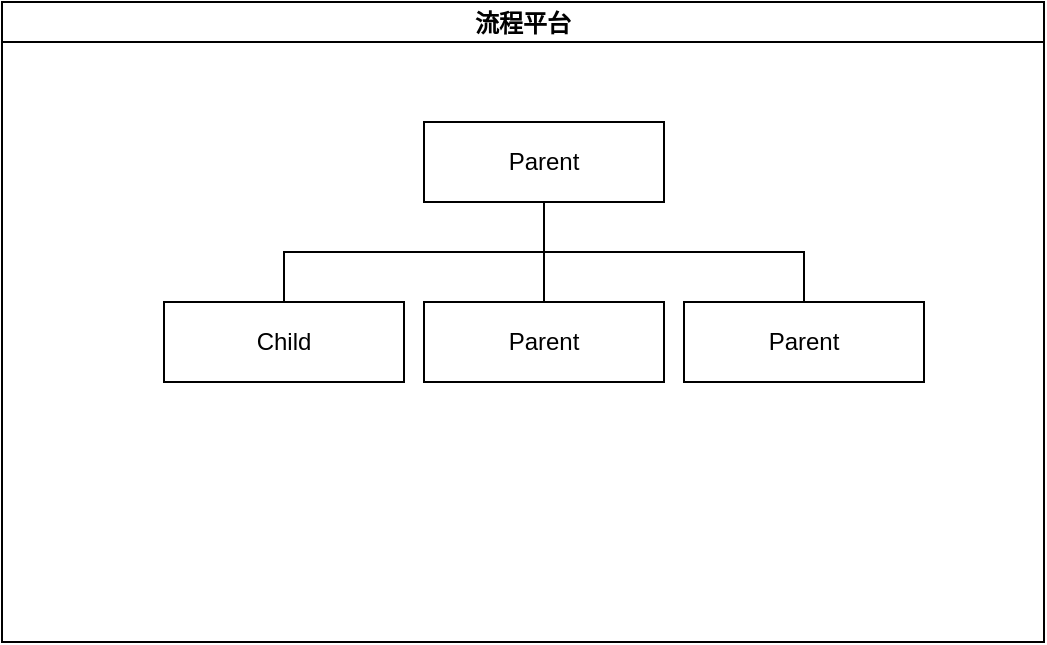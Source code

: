 <mxfile version="20.0.4" type="github">
  <diagram id="rRMV11OjBoE4cVljN-CH" name="4A对外提供表或视图">
    <mxGraphModel dx="1038" dy="576" grid="1" gridSize="10" guides="1" tooltips="1" connect="1" arrows="1" fold="1" page="1" pageScale="1" pageWidth="827" pageHeight="1169" math="0" shadow="0">
      <root>
        <mxCell id="0" />
        <mxCell id="1" parent="0" />
        <mxCell id="Xlu8h9oqPwn0RZzRxIoK-1" value="流程平台" style="swimlane;startSize=20;horizontal=1;containerType=tree;" vertex="1" parent="1">
          <mxGeometry x="60" y="150" width="521" height="320" as="geometry" />
        </mxCell>
        <mxCell id="Xlu8h9oqPwn0RZzRxIoK-2" value="" style="edgeStyle=elbowEdgeStyle;elbow=vertical;startArrow=none;endArrow=none;rounded=0;" edge="1" parent="Xlu8h9oqPwn0RZzRxIoK-1" source="Xlu8h9oqPwn0RZzRxIoK-3" target="Xlu8h9oqPwn0RZzRxIoK-4">
          <mxGeometry relative="1" as="geometry" />
        </mxCell>
        <mxCell id="Xlu8h9oqPwn0RZzRxIoK-3" value="Parent" style="whiteSpace=wrap;html=1;treeFolding=1;treeMoving=1;newEdgeStyle={&quot;edgeStyle&quot;:&quot;elbowEdgeStyle&quot;,&quot;startArrow&quot;:&quot;none&quot;,&quot;endArrow&quot;:&quot;none&quot;};" vertex="1" parent="Xlu8h9oqPwn0RZzRxIoK-1">
          <mxGeometry x="211" y="60" width="120" height="40" as="geometry" />
        </mxCell>
        <mxCell id="Xlu8h9oqPwn0RZzRxIoK-4" value="Child" style="whiteSpace=wrap;html=1;treeFolding=1;treeMoving=1;newEdgeStyle={&quot;edgeStyle&quot;:&quot;elbowEdgeStyle&quot;,&quot;startArrow&quot;:&quot;none&quot;,&quot;endArrow&quot;:&quot;none&quot;};" vertex="1" parent="Xlu8h9oqPwn0RZzRxIoK-1">
          <mxGeometry x="81" y="150" width="120" height="40" as="geometry" />
        </mxCell>
        <mxCell id="Xlu8h9oqPwn0RZzRxIoK-7" value="" style="edgeStyle=elbowEdgeStyle;rounded=0;orthogonalLoop=1;jettySize=auto;html=1;elbow=vertical;startArrow=none;endArrow=none;" edge="1" source="Xlu8h9oqPwn0RZzRxIoK-3" target="Xlu8h9oqPwn0RZzRxIoK-8" parent="Xlu8h9oqPwn0RZzRxIoK-1">
          <mxGeometry relative="1" as="geometry" />
        </mxCell>
        <mxCell id="Xlu8h9oqPwn0RZzRxIoK-8" value="Parent" style="whiteSpace=wrap;html=1;treeFolding=1;treeMoving=1;newEdgeStyle={&quot;edgeStyle&quot;:&quot;elbowEdgeStyle&quot;,&quot;startArrow&quot;:&quot;none&quot;,&quot;endArrow&quot;:&quot;none&quot;};" vertex="1" parent="Xlu8h9oqPwn0RZzRxIoK-1">
          <mxGeometry x="211" y="150" width="120" height="40" as="geometry" />
        </mxCell>
        <mxCell id="Xlu8h9oqPwn0RZzRxIoK-9" value="" style="edgeStyle=elbowEdgeStyle;rounded=0;orthogonalLoop=1;jettySize=auto;html=1;elbow=vertical;startArrow=none;endArrow=none;" edge="1" source="Xlu8h9oqPwn0RZzRxIoK-3" target="Xlu8h9oqPwn0RZzRxIoK-10" parent="Xlu8h9oqPwn0RZzRxIoK-1">
          <mxGeometry relative="1" as="geometry" />
        </mxCell>
        <mxCell id="Xlu8h9oqPwn0RZzRxIoK-10" value="Parent" style="whiteSpace=wrap;html=1;treeFolding=1;treeMoving=1;newEdgeStyle={&quot;edgeStyle&quot;:&quot;elbowEdgeStyle&quot;,&quot;startArrow&quot;:&quot;none&quot;,&quot;endArrow&quot;:&quot;none&quot;};" vertex="1" parent="Xlu8h9oqPwn0RZzRxIoK-1">
          <mxGeometry x="341" y="150" width="120" height="40" as="geometry" />
        </mxCell>
      </root>
    </mxGraphModel>
  </diagram>
</mxfile>
